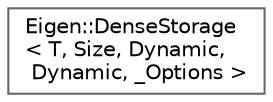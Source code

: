 digraph "Graphical Class Hierarchy"
{
 // LATEX_PDF_SIZE
  bgcolor="transparent";
  edge [fontname=Helvetica,fontsize=10,labelfontname=Helvetica,labelfontsize=10];
  node [fontname=Helvetica,fontsize=10,shape=box,height=0.2,width=0.4];
  rankdir="LR";
  Node0 [id="Node000000",label="Eigen::DenseStorage\l\< T, Size, Dynamic,\l Dynamic, _Options \>",height=0.2,width=0.4,color="grey40", fillcolor="white", style="filled",URL="$classEigen_1_1DenseStorage_3_01T_00_01Size_00_01Dynamic_00_01Dynamic_00_01__Options_01_4.html",tooltip=" "];
}
